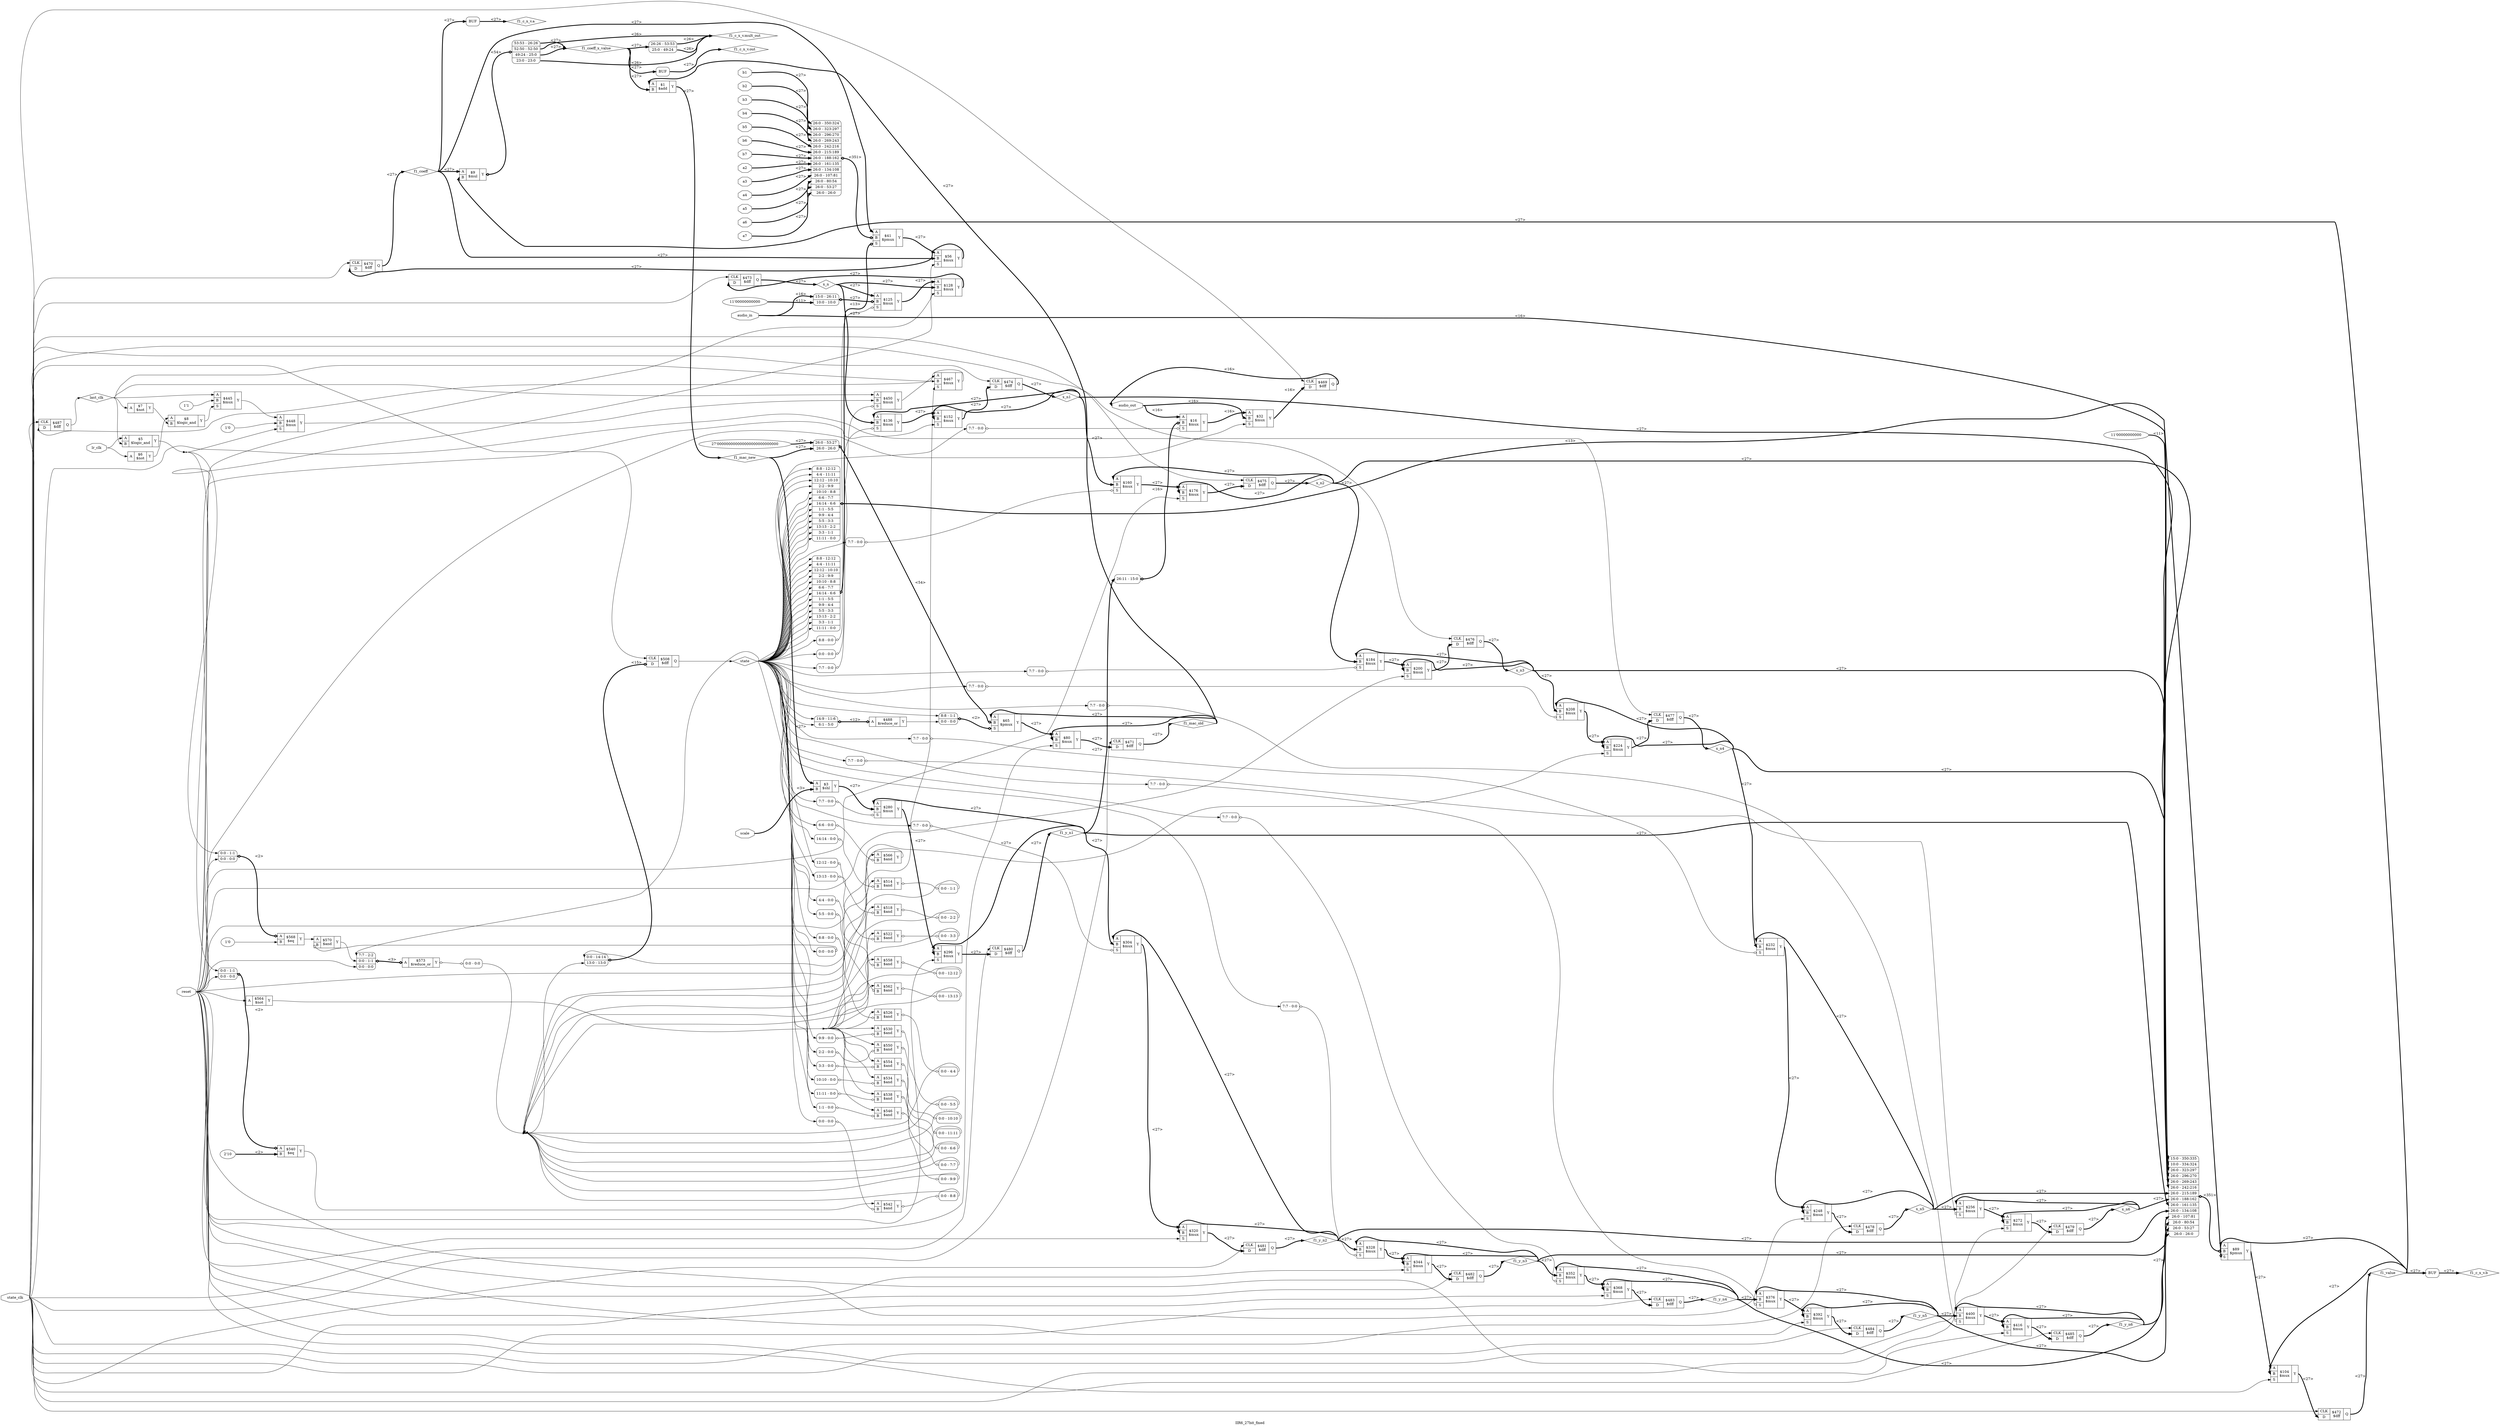 digraph "IIR6_27bit_fixed" {
label="IIR6_27bit_fixed";
rankdir="LR";
remincross=true;
n2 [ shape=octagon, label="audio_out", color="black", fontcolor="black" ];
n3 [ shape=octagon, label="audio_in", color="black", fontcolor="black" ];
n4 [ shape=octagon, label="scale", color="black", fontcolor="black" ];
n5 [ shape=octagon, label="b1", color="black", fontcolor="black" ];
n6 [ shape=octagon, label="b2", color="black", fontcolor="black" ];
n7 [ shape=octagon, label="b3", color="black", fontcolor="black" ];
n8 [ shape=octagon, label="b4", color="black", fontcolor="black" ];
n9 [ shape=octagon, label="b5", color="black", fontcolor="black" ];
n10 [ shape=octagon, label="b6", color="black", fontcolor="black" ];
n11 [ shape=octagon, label="b7", color="black", fontcolor="black" ];
n12 [ shape=octagon, label="a2", color="black", fontcolor="black" ];
n13 [ shape=octagon, label="a3", color="black", fontcolor="black" ];
n14 [ shape=octagon, label="a4", color="black", fontcolor="black" ];
n15 [ shape=octagon, label="a5", color="black", fontcolor="black" ];
n16 [ shape=octagon, label="a6", color="black", fontcolor="black" ];
n17 [ shape=octagon, label="a7", color="black", fontcolor="black" ];
n18 [ shape=octagon, label="state_clk", color="black", fontcolor="black" ];
n19 [ shape=octagon, label="lr_clk", color="black", fontcolor="black" ];
n20 [ shape=octagon, label="reset", color="black", fontcolor="black" ];
n21 [ shape=diamond, label="f1_mac_new", color="black", fontcolor="black" ];
n22 [ shape=diamond, label="f1_coeff_x_value", color="black", fontcolor="black" ];
n23 [ shape=diamond, label="f1_coeff", color="black", fontcolor="black" ];
n24 [ shape=diamond, label="f1_mac_old", color="black", fontcolor="black" ];
n25 [ shape=diamond, label="f1_value", color="black", fontcolor="black" ];
n26 [ shape=diamond, label="x_n", color="black", fontcolor="black" ];
n27 [ shape=diamond, label="x_n1", color="black", fontcolor="black" ];
n28 [ shape=diamond, label="x_n2", color="black", fontcolor="black" ];
n29 [ shape=diamond, label="x_n3", color="black", fontcolor="black" ];
n30 [ shape=diamond, label="x_n4", color="black", fontcolor="black" ];
n31 [ shape=diamond, label="x_n5", color="black", fontcolor="black" ];
n32 [ shape=diamond, label="x_n6", color="black", fontcolor="black" ];
n33 [ shape=diamond, label="f1_y_n1", color="black", fontcolor="black" ];
n34 [ shape=diamond, label="f1_y_n2", color="black", fontcolor="black" ];
n35 [ shape=diamond, label="f1_y_n3", color="black", fontcolor="black" ];
n36 [ shape=diamond, label="f1_y_n4", color="black", fontcolor="black" ];
n37 [ shape=diamond, label="f1_y_n5", color="black", fontcolor="black" ];
n38 [ shape=diamond, label="f1_y_n6", color="black", fontcolor="black" ];
n39 [ shape=diamond, label="last_clk", color="black", fontcolor="black" ];
n80 [ shape=diamond, label="f1_c_x_v.out", color="black", fontcolor="black" ];
n81 [ shape=diamond, label="f1_c_x_v.a", color="black", fontcolor="black" ];
n82 [ shape=diamond, label="f1_c_x_v.b", color="black", fontcolor="black" ];
n83 [ shape=diamond, label="f1_c_x_v.mult_out", color="black", fontcolor="black" ];
n92 [ shape=diamond, label="state", color="black", fontcolor="black" ];
c98 [ shape=record, label="{{<p95> A|<p96> B}|$1\n$add|{<p97> Y}}" ];
c99 [ shape=record, label="{{<p95> A|<p96> B}|$3\n$shl|{<p97> Y}}" ];
c100 [ shape=record, label="{{<p95> A}|$564\n$not|{<p97> Y}}" ];
c101 [ shape=record, label="{{<p95> A}|$488\n$reduce_or|{<p97> Y}}" ];
x0 [ shape=record, style=rounded, label="<s1> 14:9 - 11:6 |<s0> 6:1 - 5:0 " ];
x0:e -> c101:p95:w [arrowhead=odiamond, arrowtail=odiamond, dir=both, color="black", style="setlinewidth(3)", label="<12>"];
c102 [ shape=record, label="{{<p95> A|<p96> B}|$5\n$logic_and|{<p97> Y}}" ];
c103 [ shape=record, label="{{<p95> A}|$6\n$not|{<p97> Y}}" ];
c104 [ shape=record, label="{{<p95> A}|$7\n$not|{<p97> Y}}" ];
c105 [ shape=record, label="{{<p95> A|<p96> B}|$8\n$logic_and|{<p97> Y}}" ];
c107 [ shape=record, label="{{<p95> A|<p96> B|<p106> S}|$16\n$mux|{<p97> Y}}" ];
x1 [ shape=record, style=rounded, label="<s0> 26:11 - 15:0 " ];
x1:e -> c107:p96:w [arrowhead=odiamond, arrowtail=odiamond, dir=both, color="black", style="setlinewidth(3)", label="<16>"];
x2 [ shape=record, style=rounded, label="<s0> 7:7 - 0:0 " ];
x2:e -> c107:p106:w [arrowhead=odiamond, arrowtail=odiamond, dir=both, color="black", label=""];
c108 [ shape=record, label="{{<p95> A|<p96> B|<p106> S}|$32\n$mux|{<p97> Y}}" ];
c109 [ shape=record, label="{{<p95> A|<p96> B|<p106> S}|$41\n$pmux|{<p97> Y}}" ];
x3 [ shape=record, style=rounded, label="<s12> 26:0 - 350:324 |<s11> 26:0 - 323:297 |<s10> 26:0 - 296:270 |<s9> 26:0 - 269:243 |<s8> 26:0 - 242:216 |<s7> 26:0 - 215:189 |<s6> 26:0 - 188:162 |<s5> 26:0 - 161:135 |<s4> 26:0 - 134:108 |<s3> 26:0 - 107:81 |<s2> 26:0 - 80:54 |<s1> 26:0 - 53:27 |<s0> 26:0 - 26:0 " ];
x3:e -> c109:p96:w [arrowhead=odiamond, arrowtail=odiamond, dir=both, color="black", style="setlinewidth(3)", label="<351>"];
x4 [ shape=record, style=rounded, label="<s12> 8:8 - 12:12 |<s11> 4:4 - 11:11 |<s10> 12:12 - 10:10 |<s9> 2:2 - 9:9 |<s8> 10:10 - 8:8 |<s7> 6:6 - 7:7 |<s6> 14:14 - 6:6 |<s5> 1:1 - 5:5 |<s4> 9:9 - 4:4 |<s3> 5:5 - 3:3 |<s2> 13:13 - 2:2 |<s1> 3:3 - 1:1 |<s0> 11:11 - 0:0 " ];
x4:e -> c109:p106:w [arrowhead=odiamond, arrowtail=odiamond, dir=both, color="black", style="setlinewidth(3)", label="<13>"];
c110 [ shape=record, label="{{<p95> A|<p96> B|<p106> S}|$56\n$mux|{<p97> Y}}" ];
v6 [ label="27'000000000000000000000000000" ];
c111 [ shape=record, label="{{<p95> A|<p96> B|<p106> S}|$65\n$pmux|{<p97> Y}}" ];
x5 [ shape=record, style=rounded, label="<s1> 26:0 - 53:27 |<s0> 26:0 - 26:0 " ];
x5:e -> c111:p96:w [arrowhead=odiamond, arrowtail=odiamond, dir=both, color="black", style="setlinewidth(3)", label="<54>"];
x7 [ shape=record, style=rounded, label="<s1> 8:8 - 1:1 |<s0> 0:0 - 0:0 " ];
x7:e -> c111:p106:w [arrowhead=odiamond, arrowtail=odiamond, dir=both, color="black", style="setlinewidth(3)", label="<2>"];
c112 [ shape=record, label="{{<p95> A|<p96> B|<p106> S}|$80\n$mux|{<p97> Y}}" ];
v9 [ label="11'00000000000" ];
c113 [ shape=record, label="{{<p95> A|<p96> B|<p106> S}|$89\n$pmux|{<p97> Y}}" ];
x8 [ shape=record, style=rounded, label="<s13> 15:0 - 350:335 |<s12> 10:0 - 334:324 |<s11> 26:0 - 323:297 |<s10> 26:0 - 296:270 |<s9> 26:0 - 269:243 |<s8> 26:0 - 242:216 |<s7> 26:0 - 215:189 |<s6> 26:0 - 188:162 |<s5> 26:0 - 161:135 |<s4> 26:0 - 134:108 |<s3> 26:0 - 107:81 |<s2> 26:0 - 80:54 |<s1> 26:0 - 53:27 |<s0> 26:0 - 26:0 " ];
x8:e -> c113:p96:w [arrowhead=odiamond, arrowtail=odiamond, dir=both, color="black", style="setlinewidth(3)", label="<351>"];
x10 [ shape=record, style=rounded, label="<s12> 8:8 - 12:12 |<s11> 4:4 - 11:11 |<s10> 12:12 - 10:10 |<s9> 2:2 - 9:9 |<s8> 10:10 - 8:8 |<s7> 6:6 - 7:7 |<s6> 14:14 - 6:6 |<s5> 1:1 - 5:5 |<s4> 9:9 - 4:4 |<s3> 5:5 - 3:3 |<s2> 13:13 - 2:2 |<s1> 3:3 - 1:1 |<s0> 11:11 - 0:0 " ];
x10:e -> c113:p106:w [arrowhead=odiamond, arrowtail=odiamond, dir=both, color="black", style="setlinewidth(3)", label="<13>"];
c114 [ shape=record, label="{{<p95> A|<p96> B|<p106> S}|$104\n$mux|{<p97> Y}}" ];
v12 [ label="11'00000000000" ];
c115 [ shape=record, label="{{<p95> A|<p96> B|<p106> S}|$125\n$mux|{<p97> Y}}" ];
x11 [ shape=record, style=rounded, label="<s1> 15:0 - 26:11 |<s0> 10:0 - 10:0 " ];
x11:e -> c115:p96:w [arrowhead=odiamond, arrowtail=odiamond, dir=both, color="black", style="setlinewidth(3)", label="<27>"];
x13 [ shape=record, style=rounded, label="<s0> 8:8 - 0:0 " ];
x13:e -> c115:p106:w [arrowhead=odiamond, arrowtail=odiamond, dir=both, color="black", label=""];
c116 [ shape=record, label="{{<p95> A|<p96> B|<p106> S}|$128\n$mux|{<p97> Y}}" ];
c117 [ shape=record, label="{{<p95> A|<p96> B|<p106> S}|$136\n$mux|{<p97> Y}}" ];
x14 [ shape=record, style=rounded, label="<s0> 7:7 - 0:0 " ];
x14:e -> c117:p106:w [arrowhead=odiamond, arrowtail=odiamond, dir=both, color="black", label=""];
c118 [ shape=record, label="{{<p95> A|<p96> B|<p106> S}|$152\n$mux|{<p97> Y}}" ];
c119 [ shape=record, label="{{<p95> A|<p96> B|<p106> S}|$160\n$mux|{<p97> Y}}" ];
x15 [ shape=record, style=rounded, label="<s0> 7:7 - 0:0 " ];
x15:e -> c119:p106:w [arrowhead=odiamond, arrowtail=odiamond, dir=both, color="black", label=""];
c120 [ shape=record, label="{{<p95> A|<p96> B|<p106> S}|$176\n$mux|{<p97> Y}}" ];
c121 [ shape=record, label="{{<p95> A|<p96> B|<p106> S}|$184\n$mux|{<p97> Y}}" ];
x16 [ shape=record, style=rounded, label="<s0> 7:7 - 0:0 " ];
x16:e -> c121:p106:w [arrowhead=odiamond, arrowtail=odiamond, dir=both, color="black", label=""];
c122 [ shape=record, label="{{<p95> A|<p96> B|<p106> S}|$200\n$mux|{<p97> Y}}" ];
c123 [ shape=record, label="{{<p95> A|<p96> B|<p106> S}|$208\n$mux|{<p97> Y}}" ];
x17 [ shape=record, style=rounded, label="<s0> 7:7 - 0:0 " ];
x17:e -> c123:p106:w [arrowhead=odiamond, arrowtail=odiamond, dir=both, color="black", label=""];
c124 [ shape=record, label="{{<p95> A|<p96> B|<p106> S}|$224\n$mux|{<p97> Y}}" ];
c125 [ shape=record, label="{{<p95> A|<p96> B|<p106> S}|$232\n$mux|{<p97> Y}}" ];
x18 [ shape=record, style=rounded, label="<s0> 7:7 - 0:0 " ];
x18:e -> c125:p106:w [arrowhead=odiamond, arrowtail=odiamond, dir=both, color="black", label=""];
c126 [ shape=record, label="{{<p95> A|<p96> B|<p106> S}|$248\n$mux|{<p97> Y}}" ];
c127 [ shape=record, label="{{<p95> A|<p96> B|<p106> S}|$256\n$mux|{<p97> Y}}" ];
x19 [ shape=record, style=rounded, label="<s0> 7:7 - 0:0 " ];
x19:e -> c127:p106:w [arrowhead=odiamond, arrowtail=odiamond, dir=both, color="black", label=""];
c128 [ shape=record, label="{{<p95> A|<p96> B|<p106> S}|$272\n$mux|{<p97> Y}}" ];
c129 [ shape=record, label="{{<p95> A|<p96> B|<p106> S}|$280\n$mux|{<p97> Y}}" ];
x20 [ shape=record, style=rounded, label="<s0> 7:7 - 0:0 " ];
x20:e -> c129:p106:w [arrowhead=odiamond, arrowtail=odiamond, dir=both, color="black", label=""];
c130 [ shape=record, label="{{<p95> A|<p96> B|<p106> S}|$296\n$mux|{<p97> Y}}" ];
c131 [ shape=record, label="{{<p95> A|<p96> B|<p106> S}|$304\n$mux|{<p97> Y}}" ];
x21 [ shape=record, style=rounded, label="<s0> 7:7 - 0:0 " ];
x21:e -> c131:p106:w [arrowhead=odiamond, arrowtail=odiamond, dir=both, color="black", label=""];
c132 [ shape=record, label="{{<p95> A|<p96> B|<p106> S}|$320\n$mux|{<p97> Y}}" ];
c133 [ shape=record, label="{{<p95> A|<p96> B|<p106> S}|$328\n$mux|{<p97> Y}}" ];
x22 [ shape=record, style=rounded, label="<s0> 7:7 - 0:0 " ];
x22:e -> c133:p106:w [arrowhead=odiamond, arrowtail=odiamond, dir=both, color="black", label=""];
c134 [ shape=record, label="{{<p95> A|<p96> B|<p106> S}|$344\n$mux|{<p97> Y}}" ];
c135 [ shape=record, label="{{<p95> A|<p96> B|<p106> S}|$352\n$mux|{<p97> Y}}" ];
x23 [ shape=record, style=rounded, label="<s0> 7:7 - 0:0 " ];
x23:e -> c135:p106:w [arrowhead=odiamond, arrowtail=odiamond, dir=both, color="black", label=""];
c136 [ shape=record, label="{{<p95> A|<p96> B|<p106> S}|$368\n$mux|{<p97> Y}}" ];
c137 [ shape=record, label="{{<p95> A|<p96> B|<p106> S}|$376\n$mux|{<p97> Y}}" ];
x24 [ shape=record, style=rounded, label="<s0> 7:7 - 0:0 " ];
x24:e -> c137:p106:w [arrowhead=odiamond, arrowtail=odiamond, dir=both, color="black", label=""];
c138 [ shape=record, label="{{<p95> A|<p96> B|<p106> S}|$392\n$mux|{<p97> Y}}" ];
c139 [ shape=record, label="{{<p95> A|<p96> B|<p106> S}|$400\n$mux|{<p97> Y}}" ];
x25 [ shape=record, style=rounded, label="<s0> 7:7 - 0:0 " ];
x25:e -> c139:p106:w [arrowhead=odiamond, arrowtail=odiamond, dir=both, color="black", label=""];
c140 [ shape=record, label="{{<p95> A|<p96> B|<p106> S}|$416\n$mux|{<p97> Y}}" ];
c141 [ shape=record, label="{{<p95> A|<p96> B}|$9\n$mul|{<p97> Y}}" ];
x26 [ shape=record, style=rounded, label="<s3> 53:53 - 26:26 |<s2> 52:50 - 52:50 |<s1> 49:24 - 25:0 |<s0> 23:0 - 23:0 " ];
c141:p97:e -> x26:w [arrowhead=odiamond, arrowtail=odiamond, dir=both, color="black", style="setlinewidth(3)", label="<54>"];
v27 [ label="1'1" ];
c142 [ shape=record, label="{{<p95> A|<p96> B|<p106> S}|$445\n$mux|{<p97> Y}}" ];
v28 [ label="1'0" ];
c143 [ shape=record, label="{{<p95> A|<p96> B|<p106> S}|$448\n$mux|{<p97> Y}}" ];
c144 [ shape=record, label="{{<p95> A|<p96> B|<p106> S}|$450\n$mux|{<p97> Y}}" ];
x29 [ shape=record, style=rounded, label="<s0> 0:0 - 0:0 " ];
x29:e -> c144:p106:w [arrowhead=odiamond, arrowtail=odiamond, dir=both, color="black", label=""];
c145 [ shape=record, label="{{<p95> A|<p96> B}|$566\n$and|{<p97> Y}}" ];
x30 [ shape=record, style=rounded, label="<s0> 6:6 - 0:0 " ];
x30:e -> c145:p96:w [arrowhead=odiamond, arrowtail=odiamond, dir=both, color="black", label=""];
c146 [ shape=record, label="{{<p95> A|<p96> B|<p106> S}|$467\n$mux|{<p97> Y}}" ];
c150 [ shape=record, label="{{<p147> CLK|<p148> D}|$469\n$dff|{<p149> Q}}" ];
c151 [ shape=record, label="{{<p147> CLK|<p148> D}|$470\n$dff|{<p149> Q}}" ];
c152 [ shape=record, label="{{<p147> CLK|<p148> D}|$471\n$dff|{<p149> Q}}" ];
c153 [ shape=record, label="{{<p147> CLK|<p148> D}|$472\n$dff|{<p149> Q}}" ];
c154 [ shape=record, label="{{<p147> CLK|<p148> D}|$473\n$dff|{<p149> Q}}" ];
c155 [ shape=record, label="{{<p147> CLK|<p148> D}|$474\n$dff|{<p149> Q}}" ];
c156 [ shape=record, label="{{<p147> CLK|<p148> D}|$475\n$dff|{<p149> Q}}" ];
c157 [ shape=record, label="{{<p147> CLK|<p148> D}|$476\n$dff|{<p149> Q}}" ];
c158 [ shape=record, label="{{<p147> CLK|<p148> D}|$477\n$dff|{<p149> Q}}" ];
c159 [ shape=record, label="{{<p147> CLK|<p148> D}|$478\n$dff|{<p149> Q}}" ];
c160 [ shape=record, label="{{<p147> CLK|<p148> D}|$479\n$dff|{<p149> Q}}" ];
c161 [ shape=record, label="{{<p147> CLK|<p148> D}|$480\n$dff|{<p149> Q}}" ];
c162 [ shape=record, label="{{<p147> CLK|<p148> D}|$481\n$dff|{<p149> Q}}" ];
c163 [ shape=record, label="{{<p147> CLK|<p148> D}|$482\n$dff|{<p149> Q}}" ];
c164 [ shape=record, label="{{<p147> CLK|<p148> D}|$483\n$dff|{<p149> Q}}" ];
c165 [ shape=record, label="{{<p147> CLK|<p148> D}|$484\n$dff|{<p149> Q}}" ];
c166 [ shape=record, label="{{<p147> CLK|<p148> D}|$485\n$dff|{<p149> Q}}" ];
c167 [ shape=record, label="{{<p147> CLK|<p148> D}|$487\n$dff|{<p149> Q}}" ];
v32 [ label="1'0" ];
c168 [ shape=record, label="{{<p95> A|<p96> B}|$568\n$eq|{<p97> Y}}" ];
x31 [ shape=record, style=rounded, label="<s1> 0:0 - 1:1 |<s0> 0:0 - 0:0 " ];
x31:e -> c168:p95:w [arrowhead=odiamond, arrowtail=odiamond, dir=both, color="black", style="setlinewidth(3)", label="<2>"];
c169 [ shape=record, label="{{<p95> A|<p96> B}|$570\n$and|{<p97> Y}}" ];
x33 [ shape=record, style=rounded, label="<s0> 0:0 - 0:0 " ];
x33:e -> c169:p96:w [arrowhead=odiamond, arrowtail=odiamond, dir=both, color="black", label=""];
c170 [ shape=record, label="{{<p95> A}|$573\n$reduce_or|{<p97> Y}}" ];
x34 [ shape=record, style=rounded, label="<s2> 7:7 - 2:2 |<s1> 0:0 - 1:1 |<s0> 0:0 - 0:0 " ];
x34:e -> c170:p95:w [arrowhead=odiamond, arrowtail=odiamond, dir=both, color="black", style="setlinewidth(3)", label="<3>"];
x35 [ shape=record, style=rounded, label="<s0> 0:0 - 0:0 " ];
c170:p97:e -> x35:w [arrowhead=odiamond, arrowtail=odiamond, dir=both, color="black", label=""];
c171 [ shape=record, label="{{<p147> CLK|<p148> D}|$508\n$dff|{<p149> Q}}" ];
x36 [ shape=record, style=rounded, label="<s1> 0:0 - 14:14 |<s0> 13:0 - 13:0 " ];
x36:e -> c171:p148:w [arrowhead=odiamond, arrowtail=odiamond, dir=both, color="black", style="setlinewidth(3)", label="<15>"];
c172 [ shape=record, label="{{<p95> A|<p96> B}|$514\n$and|{<p97> Y}}" ];
x37 [ shape=record, style=rounded, label="<s0> 14:14 - 0:0 " ];
x37:e -> c172:p96:w [arrowhead=odiamond, arrowtail=odiamond, dir=both, color="black", label=""];
x38 [ shape=record, style=rounded, label="<s0> 0:0 - 1:1 " ];
c172:p97:e -> x38:w [arrowhead=odiamond, arrowtail=odiamond, dir=both, color="black", label=""];
c173 [ shape=record, label="{{<p95> A|<p96> B}|$518\n$and|{<p97> Y}}" ];
x39 [ shape=record, style=rounded, label="<s0> 12:12 - 0:0 " ];
x39:e -> c173:p96:w [arrowhead=odiamond, arrowtail=odiamond, dir=both, color="black", label=""];
x40 [ shape=record, style=rounded, label="<s0> 0:0 - 2:2 " ];
c173:p97:e -> x40:w [arrowhead=odiamond, arrowtail=odiamond, dir=both, color="black", label=""];
c174 [ shape=record, label="{{<p95> A|<p96> B}|$522\n$and|{<p97> Y}}" ];
x41 [ shape=record, style=rounded, label="<s0> 13:13 - 0:0 " ];
x41:e -> c174:p96:w [arrowhead=odiamond, arrowtail=odiamond, dir=both, color="black", label=""];
x42 [ shape=record, style=rounded, label="<s0> 0:0 - 3:3 " ];
c174:p97:e -> x42:w [arrowhead=odiamond, arrowtail=odiamond, dir=both, color="black", label=""];
c175 [ shape=record, label="{{<p95> A|<p96> B}|$526\n$and|{<p97> Y}}" ];
x43 [ shape=record, style=rounded, label="<s0> 8:8 - 0:0 " ];
x43:e -> c175:p96:w [arrowhead=odiamond, arrowtail=odiamond, dir=both, color="black", label=""];
x44 [ shape=record, style=rounded, label="<s0> 0:0 - 4:4 " ];
c175:p97:e -> x44:w [arrowhead=odiamond, arrowtail=odiamond, dir=both, color="black", label=""];
c176 [ shape=record, label="{{<p95> A|<p96> B}|$530\n$and|{<p97> Y}}" ];
x45 [ shape=record, style=rounded, label="<s0> 9:9 - 0:0 " ];
x45:e -> c176:p96:w [arrowhead=odiamond, arrowtail=odiamond, dir=both, color="black", label=""];
x46 [ shape=record, style=rounded, label="<s0> 0:0 - 5:5 " ];
c176:p97:e -> x46:w [arrowhead=odiamond, arrowtail=odiamond, dir=both, color="black", label=""];
c177 [ shape=record, label="{{<p95> A|<p96> B}|$534\n$and|{<p97> Y}}" ];
x47 [ shape=record, style=rounded, label="<s0> 10:10 - 0:0 " ];
x47:e -> c177:p96:w [arrowhead=odiamond, arrowtail=odiamond, dir=both, color="black", label=""];
x48 [ shape=record, style=rounded, label="<s0> 0:0 - 6:6 " ];
c177:p97:e -> x48:w [arrowhead=odiamond, arrowtail=odiamond, dir=both, color="black", label=""];
c178 [ shape=record, label="{{<p95> A|<p96> B}|$538\n$and|{<p97> Y}}" ];
x49 [ shape=record, style=rounded, label="<s0> 11:11 - 0:0 " ];
x49:e -> c178:p96:w [arrowhead=odiamond, arrowtail=odiamond, dir=both, color="black", label=""];
x50 [ shape=record, style=rounded, label="<s0> 0:0 - 7:7 " ];
c178:p97:e -> x50:w [arrowhead=odiamond, arrowtail=odiamond, dir=both, color="black", label=""];
v52 [ label="2'10" ];
c179 [ shape=record, label="{{<p95> A|<p96> B}|$540\n$eq|{<p97> Y}}" ];
x51 [ shape=record, style=rounded, label="<s1> 0:0 - 1:1 |<s0> 0:0 - 0:0 " ];
x51:e -> c179:p95:w [arrowhead=odiamond, arrowtail=odiamond, dir=both, color="black", style="setlinewidth(3)", label="<2>"];
c180 [ shape=record, label="{{<p95> A|<p96> B}|$542\n$and|{<p97> Y}}" ];
x53 [ shape=record, style=rounded, label="<s0> 0:0 - 0:0 " ];
x53:e -> c180:p96:w [arrowhead=odiamond, arrowtail=odiamond, dir=both, color="black", label=""];
x54 [ shape=record, style=rounded, label="<s0> 0:0 - 8:8 " ];
c180:p97:e -> x54:w [arrowhead=odiamond, arrowtail=odiamond, dir=both, color="black", label=""];
c181 [ shape=record, label="{{<p95> A|<p96> B}|$546\n$and|{<p97> Y}}" ];
x55 [ shape=record, style=rounded, label="<s0> 1:1 - 0:0 " ];
x55:e -> c181:p96:w [arrowhead=odiamond, arrowtail=odiamond, dir=both, color="black", label=""];
x56 [ shape=record, style=rounded, label="<s0> 0:0 - 9:9 " ];
c181:p97:e -> x56:w [arrowhead=odiamond, arrowtail=odiamond, dir=both, color="black", label=""];
c182 [ shape=record, label="{{<p95> A|<p96> B}|$550\n$and|{<p97> Y}}" ];
x57 [ shape=record, style=rounded, label="<s0> 2:2 - 0:0 " ];
x57:e -> c182:p96:w [arrowhead=odiamond, arrowtail=odiamond, dir=both, color="black", label=""];
x58 [ shape=record, style=rounded, label="<s0> 0:0 - 10:10 " ];
c182:p97:e -> x58:w [arrowhead=odiamond, arrowtail=odiamond, dir=both, color="black", label=""];
c183 [ shape=record, label="{{<p95> A|<p96> B}|$554\n$and|{<p97> Y}}" ];
x59 [ shape=record, style=rounded, label="<s0> 3:3 - 0:0 " ];
x59:e -> c183:p96:w [arrowhead=odiamond, arrowtail=odiamond, dir=both, color="black", label=""];
x60 [ shape=record, style=rounded, label="<s0> 0:0 - 11:11 " ];
c183:p97:e -> x60:w [arrowhead=odiamond, arrowtail=odiamond, dir=both, color="black", label=""];
c184 [ shape=record, label="{{<p95> A|<p96> B}|$558\n$and|{<p97> Y}}" ];
x61 [ shape=record, style=rounded, label="<s0> 4:4 - 0:0 " ];
x61:e -> c184:p96:w [arrowhead=odiamond, arrowtail=odiamond, dir=both, color="black", label=""];
x62 [ shape=record, style=rounded, label="<s0> 0:0 - 12:12 " ];
c184:p97:e -> x62:w [arrowhead=odiamond, arrowtail=odiamond, dir=both, color="black", label=""];
c185 [ shape=record, label="{{<p95> A|<p96> B}|$562\n$and|{<p97> Y}}" ];
x63 [ shape=record, style=rounded, label="<s0> 5:5 - 0:0 " ];
x63:e -> c185:p96:w [arrowhead=odiamond, arrowtail=odiamond, dir=both, color="black", label=""];
x64 [ shape=record, style=rounded, label="<s0> 0:0 - 13:13 " ];
c185:p97:e -> x64:w [arrowhead=odiamond, arrowtail=odiamond, dir=both, color="black", label=""];
x65 [shape=box, style=rounded, label="BUF"];
x66 [shape=box, style=rounded, label="BUF"];
x67 [shape=box, style=rounded, label="BUF"];
x68 [ shape=record, style=rounded, label="<s1> 26:26 - 53:53 |<s0> 25:0 - 49:24 " ];
n10:e -> x3:s7:w [color="black", style="setlinewidth(3)", label="<27>"];
n11:e -> x3:s6:w [color="black", style="setlinewidth(3)", label="<27>"];
n12:e -> x3:s5:w [color="black", style="setlinewidth(3)", label="<27>"];
n13:e -> x3:s4:w [color="black", style="setlinewidth(3)", label="<27>"];
n14:e -> x3:s3:w [color="black", style="setlinewidth(3)", label="<27>"];
n15:e -> x3:s2:w [color="black", style="setlinewidth(3)", label="<27>"];
n16:e -> x3:s1:w [color="black", style="setlinewidth(3)", label="<27>"];
n17:e -> x3:s0:w [color="black", style="setlinewidth(3)", label="<27>"];
n18:e -> c150:p147:w [color="black", label=""];
n18:e -> c151:p147:w [color="black", label=""];
n18:e -> c152:p147:w [color="black", label=""];
n18:e -> c153:p147:w [color="black", label=""];
n18:e -> c154:p147:w [color="black", label=""];
n18:e -> c155:p147:w [color="black", label=""];
n18:e -> c156:p147:w [color="black", label=""];
n18:e -> c157:p147:w [color="black", label=""];
n18:e -> c158:p147:w [color="black", label=""];
n18:e -> c159:p147:w [color="black", label=""];
n18:e -> c160:p147:w [color="black", label=""];
n18:e -> c161:p147:w [color="black", label=""];
n18:e -> c162:p147:w [color="black", label=""];
n18:e -> c163:p147:w [color="black", label=""];
n18:e -> c164:p147:w [color="black", label=""];
n18:e -> c165:p147:w [color="black", label=""];
n18:e -> c166:p147:w [color="black", label=""];
n18:e -> c167:p147:w [color="black", label=""];
n18:e -> c171:p147:w [color="black", label=""];
n19:e -> c102:p95:w [color="black", label=""];
n19:e -> c103:p95:w [color="black", label=""];
c150:p149:e -> n2:w [color="black", style="setlinewidth(3)", label="<16>"];
n2:e -> c107:p95:w [color="black", style="setlinewidth(3)", label="<16>"];
n2:e -> c108:p96:w [color="black", style="setlinewidth(3)", label="<16>"];
n20:e -> c100:p95:w [color="black", label=""];
n20:e -> c108:p106:w [color="black", label=""];
n20:e -> c110:p106:w [color="black", label=""];
n20:e -> c112:p106:w [color="black", label=""];
n20:e -> c114:p106:w [color="black", label=""];
n20:e -> c116:p106:w [color="black", label=""];
n20:e -> c118:p106:w [color="black", label=""];
n20:e -> c120:p106:w [color="black", label=""];
n20:e -> c122:p106:w [color="black", label=""];
n20:e -> c124:p106:w [color="black", label=""];
n20:e -> c126:p106:w [color="black", label=""];
n20:e -> c128:p106:w [color="black", label=""];
n20:e -> c130:p106:w [color="black", label=""];
n20:e -> c132:p106:w [color="black", label=""];
n20:e -> c134:p106:w [color="black", label=""];
n20:e -> c136:p106:w [color="black", label=""];
n20:e -> c138:p106:w [color="black", label=""];
n20:e -> c140:p106:w [color="black", label=""];
n20:e -> c146:p106:w [color="black", label=""];
n20:e -> x31:s0:w [color="black", label=""];
n20:e -> x34:s0:w [color="black", label=""];
n20:e -> x51:s0:w [color="black", label=""];
c98:p97:e -> n21:w [color="black", style="setlinewidth(3)", label="<27>"];
n21:e -> c99:p95:w [color="black", style="setlinewidth(3)", label="<27>"];
n21:e -> x5:s0:w [color="black", style="setlinewidth(3)", label="<27>"];
x26:s1:e -> n22:w [color="black", style="setlinewidth(3)", label="<27>"];
x26:s3:e -> n22:w [color="black", style="setlinewidth(3)", label="<27>"];
n22:e -> c98:p96:w [color="black", style="setlinewidth(3)", label="<27>"];
n22:e -> x65:w:w [color="black", style="setlinewidth(3)", label="<27>"];
n22:e -> x68:w [color="black", style="setlinewidth(3)", label="<27>"];
c151:p149:e -> n23:w [color="black", style="setlinewidth(3)", label="<27>"];
n23:e -> c109:p95:w [color="black", style="setlinewidth(3)", label="<27>"];
n23:e -> c110:p96:w [color="black", style="setlinewidth(3)", label="<27>"];
n23:e -> c141:p95:w [color="black", style="setlinewidth(3)", label="<27>"];
n23:e -> x66:w:w [color="black", style="setlinewidth(3)", label="<27>"];
c152:p149:e -> n24:w [color="black", style="setlinewidth(3)", label="<27>"];
n24:e -> c111:p95:w [color="black", style="setlinewidth(3)", label="<27>"];
n24:e -> c112:p96:w [color="black", style="setlinewidth(3)", label="<27>"];
n24:e -> c98:p95:w [color="black", style="setlinewidth(3)", label="<27>"];
c153:p149:e -> n25:w [color="black", style="setlinewidth(3)", label="<27>"];
n25:e -> c113:p95:w [color="black", style="setlinewidth(3)", label="<27>"];
n25:e -> c114:p96:w [color="black", style="setlinewidth(3)", label="<27>"];
n25:e -> c141:p96:w [color="black", style="setlinewidth(3)", label="<27>"];
n25:e -> x67:w:w [color="black", style="setlinewidth(3)", label="<27>"];
c154:p149:e -> n26:w [color="black", style="setlinewidth(3)", label="<27>"];
n26:e -> c115:p95:w [color="black", style="setlinewidth(3)", label="<27>"];
n26:e -> c116:p96:w [color="black", style="setlinewidth(3)", label="<27>"];
n26:e -> c117:p96:w [color="black", style="setlinewidth(3)", label="<27>"];
c155:p149:e -> n27:w [color="black", style="setlinewidth(3)", label="<27>"];
n27:e -> c117:p95:w [color="black", style="setlinewidth(3)", label="<27>"];
n27:e -> c118:p96:w [color="black", style="setlinewidth(3)", label="<27>"];
n27:e -> c119:p96:w [color="black", style="setlinewidth(3)", label="<27>"];
n27:e -> x8:s11:w [color="black", style="setlinewidth(3)", label="<27>"];
c156:p149:e -> n28:w [color="black", style="setlinewidth(3)", label="<27>"];
n28:e -> c119:p95:w [color="black", style="setlinewidth(3)", label="<27>"];
n28:e -> c120:p96:w [color="black", style="setlinewidth(3)", label="<27>"];
n28:e -> c121:p96:w [color="black", style="setlinewidth(3)", label="<27>"];
n28:e -> x8:s10:w [color="black", style="setlinewidth(3)", label="<27>"];
c157:p149:e -> n29:w [color="black", style="setlinewidth(3)", label="<27>"];
n29:e -> c121:p95:w [color="black", style="setlinewidth(3)", label="<27>"];
n29:e -> c122:p96:w [color="black", style="setlinewidth(3)", label="<27>"];
n29:e -> c123:p96:w [color="black", style="setlinewidth(3)", label="<27>"];
n29:e -> x8:s9:w [color="black", style="setlinewidth(3)", label="<27>"];
n3:e -> x11:s1:w [color="black", style="setlinewidth(3)", label="<16>"];
n3:e -> x8:s13:w [color="black", style="setlinewidth(3)", label="<16>"];
c158:p149:e -> n30:w [color="black", style="setlinewidth(3)", label="<27>"];
n30:e -> c123:p95:w [color="black", style="setlinewidth(3)", label="<27>"];
n30:e -> c124:p96:w [color="black", style="setlinewidth(3)", label="<27>"];
n30:e -> c125:p96:w [color="black", style="setlinewidth(3)", label="<27>"];
n30:e -> x8:s8:w [color="black", style="setlinewidth(3)", label="<27>"];
c159:p149:e -> n31:w [color="black", style="setlinewidth(3)", label="<27>"];
n31:e -> c125:p95:w [color="black", style="setlinewidth(3)", label="<27>"];
n31:e -> c126:p96:w [color="black", style="setlinewidth(3)", label="<27>"];
n31:e -> c127:p96:w [color="black", style="setlinewidth(3)", label="<27>"];
n31:e -> x8:s7:w [color="black", style="setlinewidth(3)", label="<27>"];
c160:p149:e -> n32:w [color="black", style="setlinewidth(3)", label="<27>"];
n32:e -> c127:p95:w [color="black", style="setlinewidth(3)", label="<27>"];
n32:e -> c128:p96:w [color="black", style="setlinewidth(3)", label="<27>"];
n32:e -> x8:s6:w [color="black", style="setlinewidth(3)", label="<27>"];
c161:p149:e -> n33:w [color="black", style="setlinewidth(3)", label="<27>"];
n33:e -> c129:p95:w [color="black", style="setlinewidth(3)", label="<27>"];
n33:e -> c130:p96:w [color="black", style="setlinewidth(3)", label="<27>"];
n33:e -> c131:p96:w [color="black", style="setlinewidth(3)", label="<27>"];
n33:e -> x1:s0:w [color="black", style="setlinewidth(3)", label="<27>"];
n33:e -> x8:s5:w [color="black", style="setlinewidth(3)", label="<27>"];
c162:p149:e -> n34:w [color="black", style="setlinewidth(3)", label="<27>"];
n34:e -> c131:p95:w [color="black", style="setlinewidth(3)", label="<27>"];
n34:e -> c132:p96:w [color="black", style="setlinewidth(3)", label="<27>"];
n34:e -> c133:p96:w [color="black", style="setlinewidth(3)", label="<27>"];
n34:e -> x8:s4:w [color="black", style="setlinewidth(3)", label="<27>"];
c163:p149:e -> n35:w [color="black", style="setlinewidth(3)", label="<27>"];
n35:e -> c133:p95:w [color="black", style="setlinewidth(3)", label="<27>"];
n35:e -> c134:p96:w [color="black", style="setlinewidth(3)", label="<27>"];
n35:e -> c135:p96:w [color="black", style="setlinewidth(3)", label="<27>"];
n35:e -> x8:s3:w [color="black", style="setlinewidth(3)", label="<27>"];
c164:p149:e -> n36:w [color="black", style="setlinewidth(3)", label="<27>"];
n36:e -> c135:p95:w [color="black", style="setlinewidth(3)", label="<27>"];
n36:e -> c136:p96:w [color="black", style="setlinewidth(3)", label="<27>"];
n36:e -> c137:p96:w [color="black", style="setlinewidth(3)", label="<27>"];
n36:e -> x8:s2:w [color="black", style="setlinewidth(3)", label="<27>"];
c165:p149:e -> n37:w [color="black", style="setlinewidth(3)", label="<27>"];
n37:e -> c137:p95:w [color="black", style="setlinewidth(3)", label="<27>"];
n37:e -> c138:p96:w [color="black", style="setlinewidth(3)", label="<27>"];
n37:e -> c139:p96:w [color="black", style="setlinewidth(3)", label="<27>"];
n37:e -> x8:s1:w [color="black", style="setlinewidth(3)", label="<27>"];
c166:p149:e -> n38:w [color="black", style="setlinewidth(3)", label="<27>"];
n38:e -> c139:p95:w [color="black", style="setlinewidth(3)", label="<27>"];
n38:e -> c140:p96:w [color="black", style="setlinewidth(3)", label="<27>"];
n38:e -> x8:s0:w [color="black", style="setlinewidth(3)", label="<27>"];
c167:p149:e -> n39:w [color="black", label=""];
n39:e -> c102:p96:w [color="black", label=""];
n39:e -> c104:p95:w [color="black", label=""];
n39:e -> c142:p95:w [color="black", label=""];
n39:e -> c144:p95:w [color="black", label=""];
n39:e -> c146:p96:w [color="black", label=""];
n4:e -> c99:p96:w [color="black", style="setlinewidth(3)", label="<3>"];
c107:p97:e -> c108:p95:w [color="black", style="setlinewidth(3)", label="<16>"];
c108:p97:e -> c150:p148:w [color="black", style="setlinewidth(3)", label="<16>"];
c110:p97:e -> c151:p148:w [color="black", style="setlinewidth(3)", label="<27>"];
c112:p97:e -> c152:p148:w [color="black", style="setlinewidth(3)", label="<27>"];
c114:p97:e -> c153:p148:w [color="black", style="setlinewidth(3)", label="<27>"];
c116:p97:e -> c154:p148:w [color="black", style="setlinewidth(3)", label="<27>"];
c118:p97:e -> c155:p148:w [color="black", style="setlinewidth(3)", label="<27>"];
c120:p97:e -> c156:p148:w [color="black", style="setlinewidth(3)", label="<27>"];
c122:p97:e -> c157:p148:w [color="black", style="setlinewidth(3)", label="<27>"];
c124:p97:e -> c158:p148:w [color="black", style="setlinewidth(3)", label="<27>"];
n5:e -> x3:s12:w [color="black", style="setlinewidth(3)", label="<27>"];
c126:p97:e -> c159:p148:w [color="black", style="setlinewidth(3)", label="<27>"];
c128:p97:e -> c160:p148:w [color="black", style="setlinewidth(3)", label="<27>"];
c130:p97:e -> c161:p148:w [color="black", style="setlinewidth(3)", label="<27>"];
c132:p97:e -> c162:p148:w [color="black", style="setlinewidth(3)", label="<27>"];
c134:p97:e -> c163:p148:w [color="black", style="setlinewidth(3)", label="<27>"];
c136:p97:e -> c164:p148:w [color="black", style="setlinewidth(3)", label="<27>"];
c138:p97:e -> c165:p148:w [color="black", style="setlinewidth(3)", label="<27>"];
c140:p97:e -> c166:p148:w [color="black", style="setlinewidth(3)", label="<27>"];
c146:p97:e -> c167:p148:w [color="black", label=""];
c99:p97:e -> c129:p96:w [color="black", style="setlinewidth(3)", label="<27>"];
n6:e -> x3:s11:w [color="black", style="setlinewidth(3)", label="<27>"];
n60 [ shape=point ];
c102:p97:e -> n60:w [color="black", label=""];
n60:e -> c143:p106:w [color="black", label=""];
n60:e -> x31:s1:w [color="black", label=""];
n60:e -> x51:s1:w [color="black", label=""];
c103:p97:e -> c105:p95:w [color="black", label=""];
c104:p97:e -> c105:p96:w [color="black", label=""];
c105:p97:e -> c142:p106:w [color="black", label=""];
c109:p97:e -> c110:p95:w [color="black", style="setlinewidth(3)", label="<27>"];
c111:p97:e -> c112:p95:w [color="black", style="setlinewidth(3)", label="<27>"];
c113:p97:e -> c114:p95:w [color="black", style="setlinewidth(3)", label="<27>"];
c115:p97:e -> c116:p95:w [color="black", style="setlinewidth(3)", label="<27>"];
c117:p97:e -> c118:p95:w [color="black", style="setlinewidth(3)", label="<27>"];
c119:p97:e -> c120:p95:w [color="black", style="setlinewidth(3)", label="<27>"];
n7:e -> x3:s10:w [color="black", style="setlinewidth(3)", label="<27>"];
c121:p97:e -> c122:p95:w [color="black", style="setlinewidth(3)", label="<27>"];
c123:p97:e -> c124:p95:w [color="black", style="setlinewidth(3)", label="<27>"];
c125:p97:e -> c126:p95:w [color="black", style="setlinewidth(3)", label="<27>"];
c127:p97:e -> c128:p95:w [color="black", style="setlinewidth(3)", label="<27>"];
c129:p97:e -> c130:p95:w [color="black", style="setlinewidth(3)", label="<27>"];
c131:p97:e -> c132:p95:w [color="black", style="setlinewidth(3)", label="<27>"];
c133:p97:e -> c134:p95:w [color="black", style="setlinewidth(3)", label="<27>"];
c135:p97:e -> c136:p95:w [color="black", style="setlinewidth(3)", label="<27>"];
c137:p97:e -> c138:p95:w [color="black", style="setlinewidth(3)", label="<27>"];
c139:p97:e -> c140:p95:w [color="black", style="setlinewidth(3)", label="<27>"];
n8:e -> x3:s9:w [color="black", style="setlinewidth(3)", label="<27>"];
x65:e:e -> n80:w [color="black", style="setlinewidth(3)", label="<27>"];
x66:e:e -> n81:w [color="black", style="setlinewidth(3)", label="<27>"];
x67:e:e -> n82:w [color="black", style="setlinewidth(3)", label="<27>"];
x26:s0:e -> n83:w [color="black", style="setlinewidth(3)", label="<26>"];
x26:s2:e -> n83:w [color="black", style="setlinewidth(3)", label="<26>"];
x68:s0:e -> n83:w [color="black", style="setlinewidth(3)", label="<26>"];
x68:s1:e -> n83:w [color="black", style="setlinewidth(3)", label="<26>"];
c142:p97:e -> c143:p95:w [color="black", label=""];
c143:p97:e -> c144:p96:w [color="black", label=""];
c144:p97:e -> c146:p95:w [color="black", label=""];
n87 [ shape=point ];
x35:s0:e -> n87:w [color="black", label=""];
x38:s0:e -> n87:w [color="black", label=""];
x40:s0:e -> n87:w [color="black", label=""];
x42:s0:e -> n87:w [color="black", label=""];
x44:s0:e -> n87:w [color="black", label=""];
x46:s0:e -> n87:w [color="black", label=""];
x48:s0:e -> n87:w [color="black", label=""];
x50:s0:e -> n87:w [color="black", label=""];
x54:s0:e -> n87:w [color="black", label=""];
x56:s0:e -> n87:w [color="black", label=""];
x58:s0:e -> n87:w [color="black", label=""];
x60:s0:e -> n87:w [color="black", label=""];
x62:s0:e -> n87:w [color="black", label=""];
x64:s0:e -> n87:w [color="black", label=""];
n87:e -> x36:s0:w [color="black", label=""];
c145:p97:e -> x36:s1:w [color="black", label=""];
c168:p97:e -> c169:p95:w [color="black", label=""];
n9:e -> x3:s8:w [color="black", style="setlinewidth(3)", label="<27>"];
c169:p97:e -> x34:s1:w [color="black", label=""];
n91 [ shape=point ];
c100:p97:e -> n91:w [color="black", label=""];
n91:e -> c145:p95:w [color="black", label=""];
n91:e -> c172:p95:w [color="black", label=""];
n91:e -> c173:p95:w [color="black", label=""];
n91:e -> c174:p95:w [color="black", label=""];
n91:e -> c175:p95:w [color="black", label=""];
n91:e -> c176:p95:w [color="black", label=""];
n91:e -> c177:p95:w [color="black", label=""];
n91:e -> c178:p95:w [color="black", label=""];
n91:e -> c181:p95:w [color="black", label=""];
n91:e -> c182:p95:w [color="black", label=""];
n91:e -> c183:p95:w [color="black", label=""];
n91:e -> c184:p95:w [color="black", label=""];
n91:e -> c185:p95:w [color="black", label=""];
c171:p149:e -> n92:w [color="black", label=""];
n92:e -> x0:s0:w [color="black", label=""];
n92:e -> x0:s1:w [color="black", label=""];
n92:e -> x10:s0:w [color="black", label=""];
n92:e -> x10:s1:w [color="black", label=""];
n92:e -> x10:s10:w [color="black", label=""];
n92:e -> x10:s11:w [color="black", label=""];
n92:e -> x10:s12:w [color="black", label=""];
n92:e -> x10:s2:w [color="black", label=""];
n92:e -> x10:s3:w [color="black", label=""];
n92:e -> x10:s4:w [color="black", label=""];
n92:e -> x10:s5:w [color="black", label=""];
n92:e -> x10:s6:w [color="black", label=""];
n92:e -> x10:s7:w [color="black", label=""];
n92:e -> x10:s8:w [color="black", label=""];
n92:e -> x10:s9:w [color="black", label=""];
n92:e -> x13:s0:w [color="black", label=""];
n92:e -> x14:s0:w [color="black", label=""];
n92:e -> x15:s0:w [color="black", label=""];
n92:e -> x16:s0:w [color="black", label=""];
n92:e -> x17:s0:w [color="black", label=""];
n92:e -> x18:s0:w [color="black", label=""];
n92:e -> x19:s0:w [color="black", label=""];
n92:e -> x20:s0:w [color="black", label=""];
n92:e -> x21:s0:w [color="black", label=""];
n92:e -> x22:s0:w [color="black", label=""];
n92:e -> x23:s0:w [color="black", label=""];
n92:e -> x24:s0:w [color="black", label=""];
n92:e -> x25:s0:w [color="black", label=""];
n92:e -> x29:s0:w [color="black", label=""];
n92:e -> x2:s0:w [color="black", label=""];
n92:e -> x30:s0:w [color="black", label=""];
n92:e -> x33:s0:w [color="black", label=""];
n92:e -> x34:s2:w [color="black", label=""];
n92:e -> x37:s0:w [color="black", label=""];
n92:e -> x39:s0:w [color="black", label=""];
n92:e -> x41:s0:w [color="black", label=""];
n92:e -> x43:s0:w [color="black", label=""];
n92:e -> x45:s0:w [color="black", label=""];
n92:e -> x47:s0:w [color="black", label=""];
n92:e -> x49:s0:w [color="black", label=""];
n92:e -> x4:s0:w [color="black", label=""];
n92:e -> x4:s1:w [color="black", label=""];
n92:e -> x4:s10:w [color="black", label=""];
n92:e -> x4:s11:w [color="black", label=""];
n92:e -> x4:s12:w [color="black", label=""];
n92:e -> x4:s2:w [color="black", label=""];
n92:e -> x4:s3:w [color="black", label=""];
n92:e -> x4:s4:w [color="black", label=""];
n92:e -> x4:s5:w [color="black", label=""];
n92:e -> x4:s6:w [color="black", label=""];
n92:e -> x4:s7:w [color="black", label=""];
n92:e -> x4:s8:w [color="black", label=""];
n92:e -> x4:s9:w [color="black", label=""];
n92:e -> x53:s0:w [color="black", label=""];
n92:e -> x55:s0:w [color="black", label=""];
n92:e -> x57:s0:w [color="black", label=""];
n92:e -> x59:s0:w [color="black", label=""];
n92:e -> x61:s0:w [color="black", label=""];
n92:e -> x63:s0:w [color="black", label=""];
n92:e -> x7:s1:w [color="black", label=""];
c101:p97:e -> x7:s0:w [color="black", label=""];
c179:p97:e -> c180:p95:w [color="black", label=""];
v12:e -> x11:s0:w [color="black", style="setlinewidth(3)", label="<11>"];
v27:e -> c142:p96:w [color="black", label=""];
v28:e -> c143:p96:w [color="black", label=""];
v32:e -> c168:p96:w [color="black", label=""];
v52:e -> c179:p96:w [color="black", style="setlinewidth(3)", label="<2>"];
v6:e -> x5:s1:w [color="black", style="setlinewidth(3)", label="<27>"];
v9:e -> x8:s12:w [color="black", style="setlinewidth(3)", label="<11>"];
}

